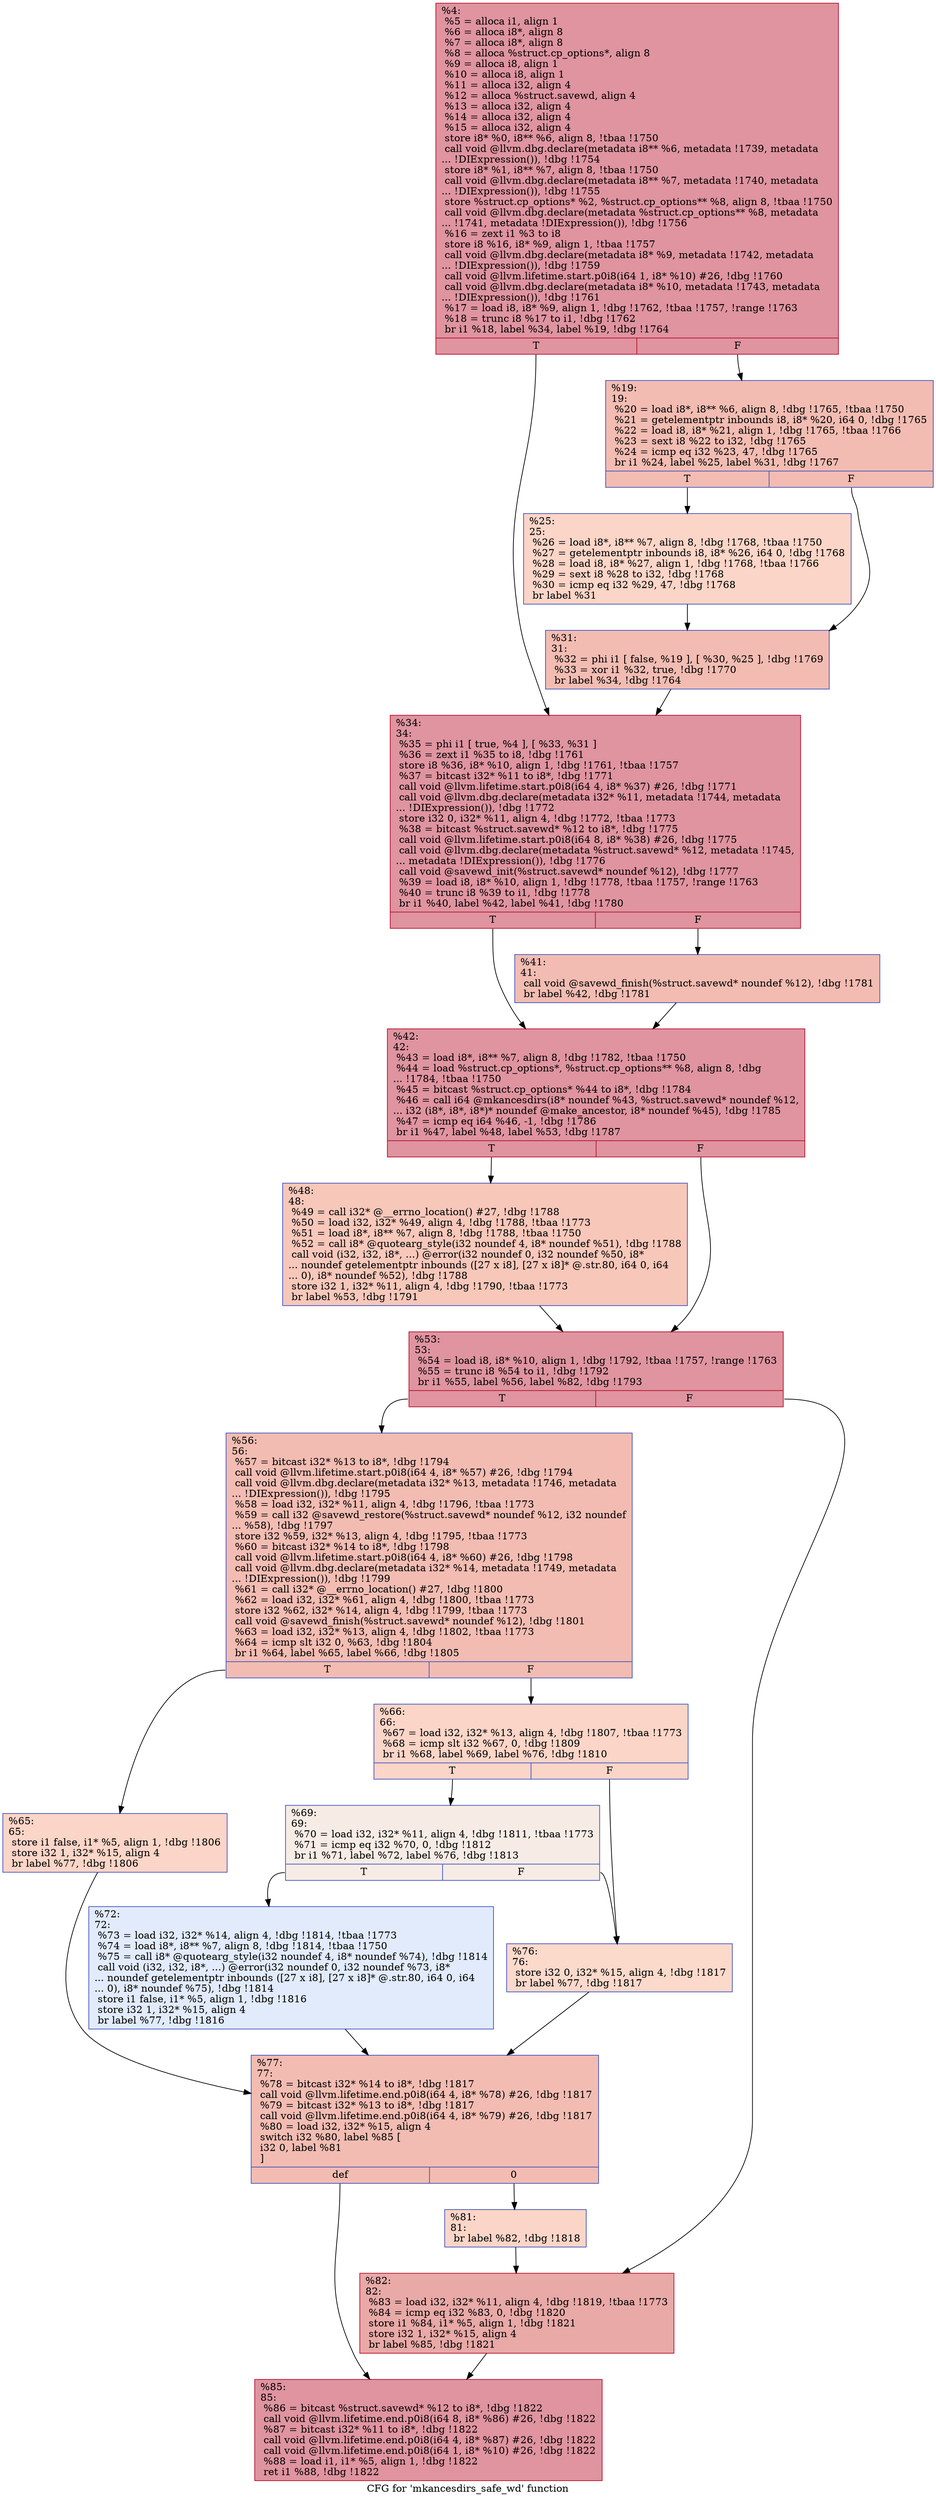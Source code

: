 digraph "CFG for 'mkancesdirs_safe_wd' function" {
	label="CFG for 'mkancesdirs_safe_wd' function";

	Node0x16d5ac0 [shape=record,color="#b70d28ff", style=filled, fillcolor="#b70d2870",label="{%4:\l  %5 = alloca i1, align 1\l  %6 = alloca i8*, align 8\l  %7 = alloca i8*, align 8\l  %8 = alloca %struct.cp_options*, align 8\l  %9 = alloca i8, align 1\l  %10 = alloca i8, align 1\l  %11 = alloca i32, align 4\l  %12 = alloca %struct.savewd, align 4\l  %13 = alloca i32, align 4\l  %14 = alloca i32, align 4\l  %15 = alloca i32, align 4\l  store i8* %0, i8** %6, align 8, !tbaa !1750\l  call void @llvm.dbg.declare(metadata i8** %6, metadata !1739, metadata\l... !DIExpression()), !dbg !1754\l  store i8* %1, i8** %7, align 8, !tbaa !1750\l  call void @llvm.dbg.declare(metadata i8** %7, metadata !1740, metadata\l... !DIExpression()), !dbg !1755\l  store %struct.cp_options* %2, %struct.cp_options** %8, align 8, !tbaa !1750\l  call void @llvm.dbg.declare(metadata %struct.cp_options** %8, metadata\l... !1741, metadata !DIExpression()), !dbg !1756\l  %16 = zext i1 %3 to i8\l  store i8 %16, i8* %9, align 1, !tbaa !1757\l  call void @llvm.dbg.declare(metadata i8* %9, metadata !1742, metadata\l... !DIExpression()), !dbg !1759\l  call void @llvm.lifetime.start.p0i8(i64 1, i8* %10) #26, !dbg !1760\l  call void @llvm.dbg.declare(metadata i8* %10, metadata !1743, metadata\l... !DIExpression()), !dbg !1761\l  %17 = load i8, i8* %9, align 1, !dbg !1762, !tbaa !1757, !range !1763\l  %18 = trunc i8 %17 to i1, !dbg !1762\l  br i1 %18, label %34, label %19, !dbg !1764\l|{<s0>T|<s1>F}}"];
	Node0x16d5ac0:s0 -> Node0x16b4fe0;
	Node0x16d5ac0:s1 -> Node0x16b4ef0;
	Node0x16b4ef0 [shape=record,color="#3d50c3ff", style=filled, fillcolor="#e1675170",label="{%19:\l19:                                               \l  %20 = load i8*, i8** %6, align 8, !dbg !1765, !tbaa !1750\l  %21 = getelementptr inbounds i8, i8* %20, i64 0, !dbg !1765\l  %22 = load i8, i8* %21, align 1, !dbg !1765, !tbaa !1766\l  %23 = sext i8 %22 to i32, !dbg !1765\l  %24 = icmp eq i32 %23, 47, !dbg !1765\l  br i1 %24, label %25, label %31, !dbg !1767\l|{<s0>T|<s1>F}}"];
	Node0x16b4ef0:s0 -> Node0x16b4f40;
	Node0x16b4ef0:s1 -> Node0x16b4f90;
	Node0x16b4f40 [shape=record,color="#3d50c3ff", style=filled, fillcolor="#f5a08170",label="{%25:\l25:                                               \l  %26 = load i8*, i8** %7, align 8, !dbg !1768, !tbaa !1750\l  %27 = getelementptr inbounds i8, i8* %26, i64 0, !dbg !1768\l  %28 = load i8, i8* %27, align 1, !dbg !1768, !tbaa !1766\l  %29 = sext i8 %28 to i32, !dbg !1768\l  %30 = icmp eq i32 %29, 47, !dbg !1768\l  br label %31\l}"];
	Node0x16b4f40 -> Node0x16b4f90;
	Node0x16b4f90 [shape=record,color="#3d50c3ff", style=filled, fillcolor="#e1675170",label="{%31:\l31:                                               \l  %32 = phi i1 [ false, %19 ], [ %30, %25 ], !dbg !1769\l  %33 = xor i1 %32, true, !dbg !1770\l  br label %34, !dbg !1764\l}"];
	Node0x16b4f90 -> Node0x16b4fe0;
	Node0x16b4fe0 [shape=record,color="#b70d28ff", style=filled, fillcolor="#b70d2870",label="{%34:\l34:                                               \l  %35 = phi i1 [ true, %4 ], [ %33, %31 ]\l  %36 = zext i1 %35 to i8, !dbg !1761\l  store i8 %36, i8* %10, align 1, !dbg !1761, !tbaa !1757\l  %37 = bitcast i32* %11 to i8*, !dbg !1771\l  call void @llvm.lifetime.start.p0i8(i64 4, i8* %37) #26, !dbg !1771\l  call void @llvm.dbg.declare(metadata i32* %11, metadata !1744, metadata\l... !DIExpression()), !dbg !1772\l  store i32 0, i32* %11, align 4, !dbg !1772, !tbaa !1773\l  %38 = bitcast %struct.savewd* %12 to i8*, !dbg !1775\l  call void @llvm.lifetime.start.p0i8(i64 8, i8* %38) #26, !dbg !1775\l  call void @llvm.dbg.declare(metadata %struct.savewd* %12, metadata !1745,\l... metadata !DIExpression()), !dbg !1776\l  call void @savewd_init(%struct.savewd* noundef %12), !dbg !1777\l  %39 = load i8, i8* %10, align 1, !dbg !1778, !tbaa !1757, !range !1763\l  %40 = trunc i8 %39 to i1, !dbg !1778\l  br i1 %40, label %42, label %41, !dbg !1780\l|{<s0>T|<s1>F}}"];
	Node0x16b4fe0:s0 -> Node0x16b5080;
	Node0x16b4fe0:s1 -> Node0x16b5030;
	Node0x16b5030 [shape=record,color="#3d50c3ff", style=filled, fillcolor="#e1675170",label="{%41:\l41:                                               \l  call void @savewd_finish(%struct.savewd* noundef %12), !dbg !1781\l  br label %42, !dbg !1781\l}"];
	Node0x16b5030 -> Node0x16b5080;
	Node0x16b5080 [shape=record,color="#b70d28ff", style=filled, fillcolor="#b70d2870",label="{%42:\l42:                                               \l  %43 = load i8*, i8** %7, align 8, !dbg !1782, !tbaa !1750\l  %44 = load %struct.cp_options*, %struct.cp_options** %8, align 8, !dbg\l... !1784, !tbaa !1750\l  %45 = bitcast %struct.cp_options* %44 to i8*, !dbg !1784\l  %46 = call i64 @mkancesdirs(i8* noundef %43, %struct.savewd* noundef %12,\l... i32 (i8*, i8*, i8*)* noundef @make_ancestor, i8* noundef %45), !dbg !1785\l  %47 = icmp eq i64 %46, -1, !dbg !1786\l  br i1 %47, label %48, label %53, !dbg !1787\l|{<s0>T|<s1>F}}"];
	Node0x16b5080:s0 -> Node0x16b50d0;
	Node0x16b5080:s1 -> Node0x16b5120;
	Node0x16b50d0 [shape=record,color="#3d50c3ff", style=filled, fillcolor="#ec7f6370",label="{%48:\l48:                                               \l  %49 = call i32* @__errno_location() #27, !dbg !1788\l  %50 = load i32, i32* %49, align 4, !dbg !1788, !tbaa !1773\l  %51 = load i8*, i8** %7, align 8, !dbg !1788, !tbaa !1750\l  %52 = call i8* @quotearg_style(i32 noundef 4, i8* noundef %51), !dbg !1788\l  call void (i32, i32, i8*, ...) @error(i32 noundef 0, i32 noundef %50, i8*\l... noundef getelementptr inbounds ([27 x i8], [27 x i8]* @.str.80, i64 0, i64\l... 0), i8* noundef %52), !dbg !1788\l  store i32 1, i32* %11, align 4, !dbg !1790, !tbaa !1773\l  br label %53, !dbg !1791\l}"];
	Node0x16b50d0 -> Node0x16b5120;
	Node0x16b5120 [shape=record,color="#b70d28ff", style=filled, fillcolor="#b70d2870",label="{%53:\l53:                                               \l  %54 = load i8, i8* %10, align 1, !dbg !1792, !tbaa !1757, !range !1763\l  %55 = trunc i8 %54 to i1, !dbg !1792\l  br i1 %55, label %56, label %82, !dbg !1793\l|{<s0>T|<s1>F}}"];
	Node0x16b5120:s0 -> Node0x16b5170;
	Node0x16b5120:s1 -> Node0x16b53f0;
	Node0x16b5170 [shape=record,color="#3d50c3ff", style=filled, fillcolor="#e1675170",label="{%56:\l56:                                               \l  %57 = bitcast i32* %13 to i8*, !dbg !1794\l  call void @llvm.lifetime.start.p0i8(i64 4, i8* %57) #26, !dbg !1794\l  call void @llvm.dbg.declare(metadata i32* %13, metadata !1746, metadata\l... !DIExpression()), !dbg !1795\l  %58 = load i32, i32* %11, align 4, !dbg !1796, !tbaa !1773\l  %59 = call i32 @savewd_restore(%struct.savewd* noundef %12, i32 noundef\l... %58), !dbg !1797\l  store i32 %59, i32* %13, align 4, !dbg !1795, !tbaa !1773\l  %60 = bitcast i32* %14 to i8*, !dbg !1798\l  call void @llvm.lifetime.start.p0i8(i64 4, i8* %60) #26, !dbg !1798\l  call void @llvm.dbg.declare(metadata i32* %14, metadata !1749, metadata\l... !DIExpression()), !dbg !1799\l  %61 = call i32* @__errno_location() #27, !dbg !1800\l  %62 = load i32, i32* %61, align 4, !dbg !1800, !tbaa !1773\l  store i32 %62, i32* %14, align 4, !dbg !1799, !tbaa !1773\l  call void @savewd_finish(%struct.savewd* noundef %12), !dbg !1801\l  %63 = load i32, i32* %13, align 4, !dbg !1802, !tbaa !1773\l  %64 = icmp slt i32 0, %63, !dbg !1804\l  br i1 %64, label %65, label %66, !dbg !1805\l|{<s0>T|<s1>F}}"];
	Node0x16b5170:s0 -> Node0x16b51c0;
	Node0x16b5170:s1 -> Node0x16b5210;
	Node0x16b51c0 [shape=record,color="#3d50c3ff", style=filled, fillcolor="#f5a08170",label="{%65:\l65:                                               \l  store i1 false, i1* %5, align 1, !dbg !1806\l  store i32 1, i32* %15, align 4\l  br label %77, !dbg !1806\l}"];
	Node0x16b51c0 -> Node0x16b5350;
	Node0x16b5210 [shape=record,color="#3d50c3ff", style=filled, fillcolor="#f5a08170",label="{%66:\l66:                                               \l  %67 = load i32, i32* %13, align 4, !dbg !1807, !tbaa !1773\l  %68 = icmp slt i32 %67, 0, !dbg !1809\l  br i1 %68, label %69, label %76, !dbg !1810\l|{<s0>T|<s1>F}}"];
	Node0x16b5210:s0 -> Node0x16b5260;
	Node0x16b5210:s1 -> Node0x16b5300;
	Node0x16b5260 [shape=record,color="#3d50c3ff", style=filled, fillcolor="#ecd3c570",label="{%69:\l69:                                               \l  %70 = load i32, i32* %11, align 4, !dbg !1811, !tbaa !1773\l  %71 = icmp eq i32 %70, 0, !dbg !1812\l  br i1 %71, label %72, label %76, !dbg !1813\l|{<s0>T|<s1>F}}"];
	Node0x16b5260:s0 -> Node0x16b52b0;
	Node0x16b5260:s1 -> Node0x16b5300;
	Node0x16b52b0 [shape=record,color="#3d50c3ff", style=filled, fillcolor="#bbd1f870",label="{%72:\l72:                                               \l  %73 = load i32, i32* %14, align 4, !dbg !1814, !tbaa !1773\l  %74 = load i8*, i8** %7, align 8, !dbg !1814, !tbaa !1750\l  %75 = call i8* @quotearg_style(i32 noundef 4, i8* noundef %74), !dbg !1814\l  call void (i32, i32, i8*, ...) @error(i32 noundef 0, i32 noundef %73, i8*\l... noundef getelementptr inbounds ([27 x i8], [27 x i8]* @.str.80, i64 0, i64\l... 0), i8* noundef %75), !dbg !1814\l  store i1 false, i1* %5, align 1, !dbg !1816\l  store i32 1, i32* %15, align 4\l  br label %77, !dbg !1816\l}"];
	Node0x16b52b0 -> Node0x16b5350;
	Node0x16b5300 [shape=record,color="#3d50c3ff", style=filled, fillcolor="#f7a88970",label="{%76:\l76:                                               \l  store i32 0, i32* %15, align 4, !dbg !1817\l  br label %77, !dbg !1817\l}"];
	Node0x16b5300 -> Node0x16b5350;
	Node0x16b5350 [shape=record,color="#3d50c3ff", style=filled, fillcolor="#e1675170",label="{%77:\l77:                                               \l  %78 = bitcast i32* %14 to i8*, !dbg !1817\l  call void @llvm.lifetime.end.p0i8(i64 4, i8* %78) #26, !dbg !1817\l  %79 = bitcast i32* %13 to i8*, !dbg !1817\l  call void @llvm.lifetime.end.p0i8(i64 4, i8* %79) #26, !dbg !1817\l  %80 = load i32, i32* %15, align 4\l  switch i32 %80, label %85 [\l    i32 0, label %81\l  ]\l|{<s0>def|<s1>0}}"];
	Node0x16b5350:s0 -> Node0x16b5440;
	Node0x16b5350:s1 -> Node0x16b53a0;
	Node0x16b53a0 [shape=record,color="#3d50c3ff", style=filled, fillcolor="#f5a08170",label="{%81:\l81:                                               \l  br label %82, !dbg !1818\l}"];
	Node0x16b53a0 -> Node0x16b53f0;
	Node0x16b53f0 [shape=record,color="#b70d28ff", style=filled, fillcolor="#ca3b3770",label="{%82:\l82:                                               \l  %83 = load i32, i32* %11, align 4, !dbg !1819, !tbaa !1773\l  %84 = icmp eq i32 %83, 0, !dbg !1820\l  store i1 %84, i1* %5, align 1, !dbg !1821\l  store i32 1, i32* %15, align 4\l  br label %85, !dbg !1821\l}"];
	Node0x16b53f0 -> Node0x16b5440;
	Node0x16b5440 [shape=record,color="#b70d28ff", style=filled, fillcolor="#b70d2870",label="{%85:\l85:                                               \l  %86 = bitcast %struct.savewd* %12 to i8*, !dbg !1822\l  call void @llvm.lifetime.end.p0i8(i64 8, i8* %86) #26, !dbg !1822\l  %87 = bitcast i32* %11 to i8*, !dbg !1822\l  call void @llvm.lifetime.end.p0i8(i64 4, i8* %87) #26, !dbg !1822\l  call void @llvm.lifetime.end.p0i8(i64 1, i8* %10) #26, !dbg !1822\l  %88 = load i1, i1* %5, align 1, !dbg !1822\l  ret i1 %88, !dbg !1822\l}"];
}

